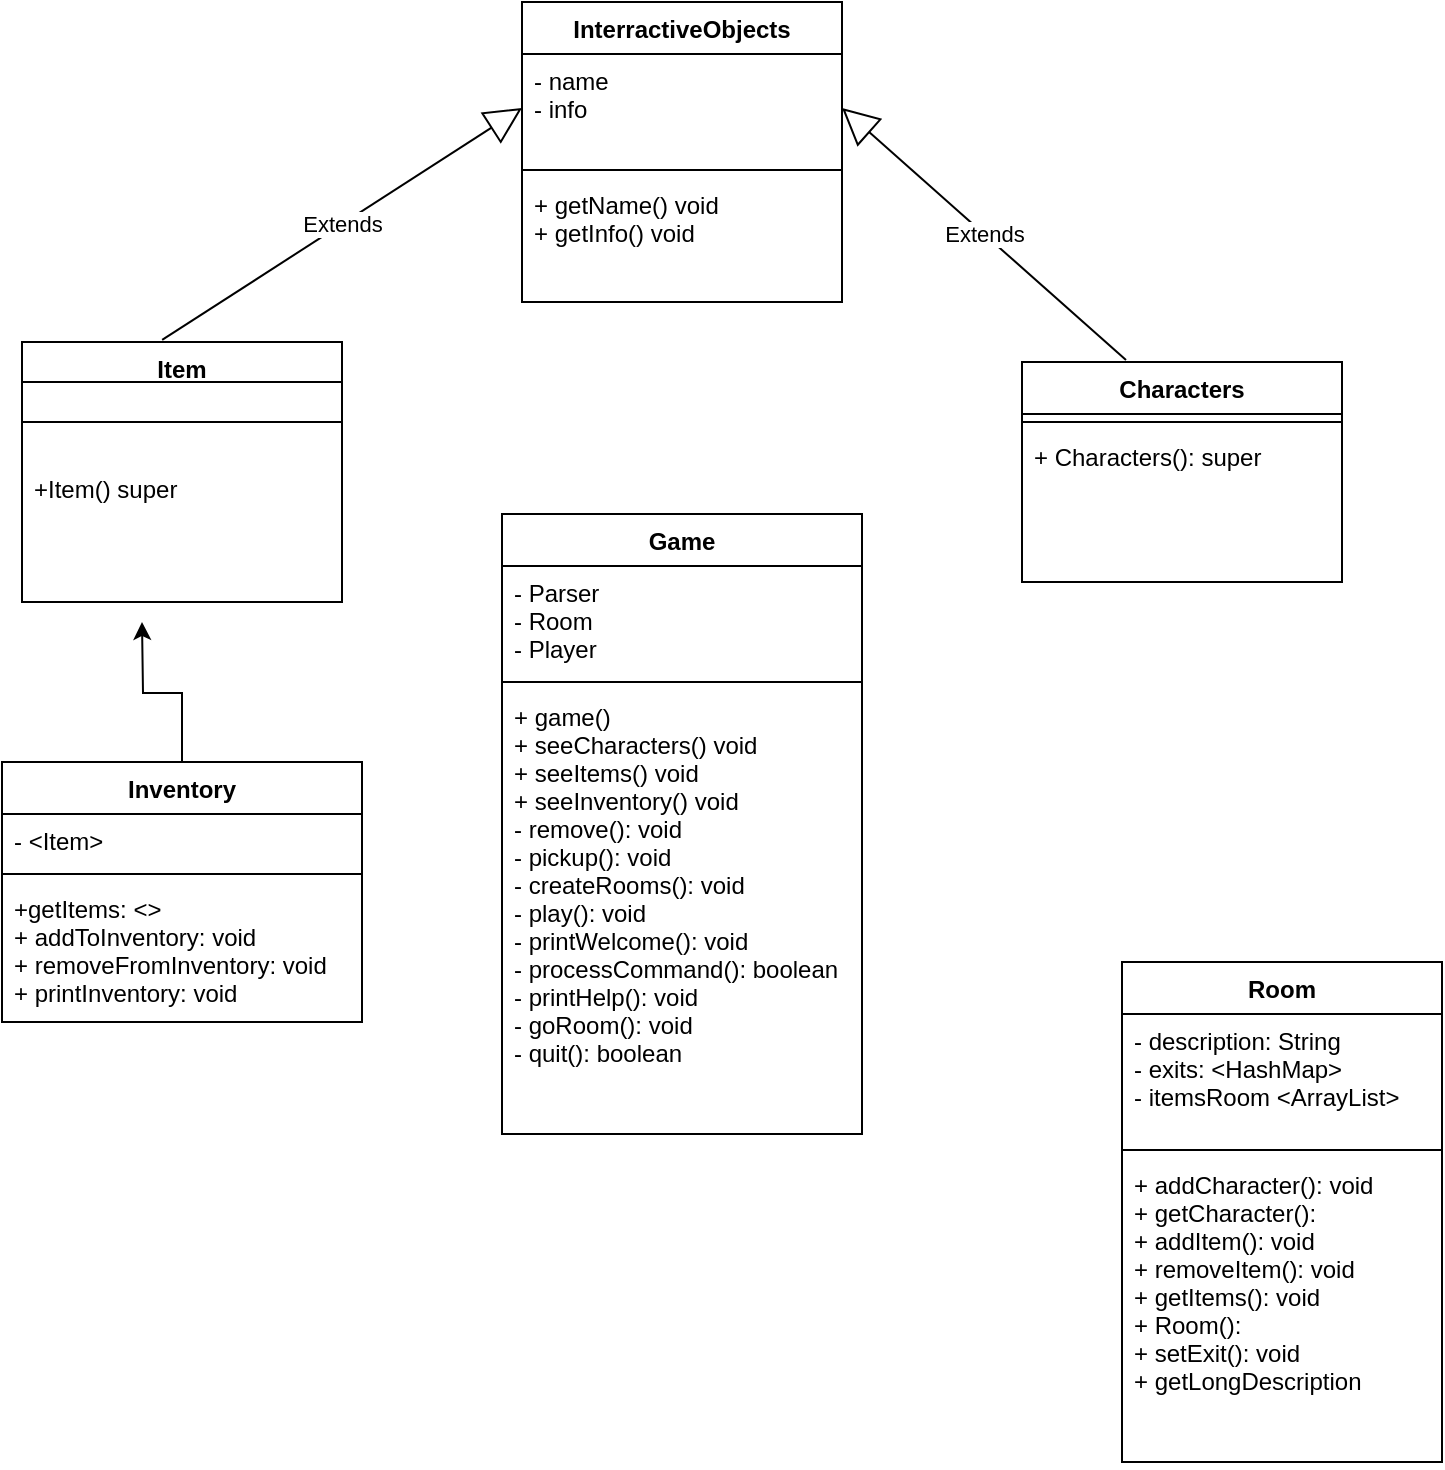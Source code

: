 <mxfile version="13.9.9" type="github">
  <diagram id="9ntyrfn0GXn9pHeFvZ6M" name="Page-1">
    <mxGraphModel dx="1422" dy="794" grid="1" gridSize="10" guides="1" tooltips="1" connect="1" arrows="1" fold="1" page="1" pageScale="1" pageWidth="827" pageHeight="1169" math="0" shadow="0">
      <root>
        <mxCell id="0" />
        <mxCell id="1" parent="0" />
        <mxCell id="3REQTL-Von2pY2Shwjhd-5" value="InterractiveObjects" style="swimlane;fontStyle=1;align=center;verticalAlign=top;childLayout=stackLayout;horizontal=1;startSize=26;horizontalStack=0;resizeParent=1;resizeParentMax=0;resizeLast=0;collapsible=1;marginBottom=0;" vertex="1" parent="1">
          <mxGeometry x="330" y="50" width="160" height="150" as="geometry" />
        </mxCell>
        <mxCell id="3REQTL-Von2pY2Shwjhd-6" value="- name&#xa;- info" style="text;strokeColor=none;fillColor=none;align=left;verticalAlign=top;spacingLeft=4;spacingRight=4;overflow=hidden;rotatable=0;points=[[0,0.5],[1,0.5]];portConstraint=eastwest;" vertex="1" parent="3REQTL-Von2pY2Shwjhd-5">
          <mxGeometry y="26" width="160" height="54" as="geometry" />
        </mxCell>
        <mxCell id="3REQTL-Von2pY2Shwjhd-7" value="" style="line;strokeWidth=1;fillColor=none;align=left;verticalAlign=middle;spacingTop=-1;spacingLeft=3;spacingRight=3;rotatable=0;labelPosition=right;points=[];portConstraint=eastwest;" vertex="1" parent="3REQTL-Von2pY2Shwjhd-5">
          <mxGeometry y="80" width="160" height="8" as="geometry" />
        </mxCell>
        <mxCell id="3REQTL-Von2pY2Shwjhd-8" value="+ getName() void&#xa;+ getInfo() void" style="text;strokeColor=none;fillColor=none;align=left;verticalAlign=top;spacingLeft=4;spacingRight=4;overflow=hidden;rotatable=0;points=[[0,0.5],[1,0.5]];portConstraint=eastwest;" vertex="1" parent="3REQTL-Von2pY2Shwjhd-5">
          <mxGeometry y="88" width="160" height="62" as="geometry" />
        </mxCell>
        <mxCell id="3REQTL-Von2pY2Shwjhd-9" value="Item" style="swimlane;fontStyle=1;align=center;verticalAlign=top;childLayout=stackLayout;horizontal=1;startSize=20;horizontalStack=0;resizeParent=1;resizeParentMax=0;resizeLast=0;collapsible=1;marginBottom=0;" vertex="1" parent="1">
          <mxGeometry x="80" y="220" width="160" height="130" as="geometry" />
        </mxCell>
        <mxCell id="3REQTL-Von2pY2Shwjhd-11" value="" style="line;strokeWidth=1;fillColor=none;align=left;verticalAlign=middle;spacingTop=-1;spacingLeft=3;spacingRight=3;rotatable=0;labelPosition=right;points=[];portConstraint=eastwest;" vertex="1" parent="3REQTL-Von2pY2Shwjhd-9">
          <mxGeometry y="20" width="160" height="40" as="geometry" />
        </mxCell>
        <mxCell id="3REQTL-Von2pY2Shwjhd-12" value="+Item() super" style="text;strokeColor=none;fillColor=none;align=left;verticalAlign=top;spacingLeft=4;spacingRight=4;overflow=hidden;rotatable=0;points=[[0,0.5],[1,0.5]];portConstraint=eastwest;" vertex="1" parent="3REQTL-Von2pY2Shwjhd-9">
          <mxGeometry y="60" width="160" height="70" as="geometry" />
        </mxCell>
        <mxCell id="3REQTL-Von2pY2Shwjhd-13" value="Extends" style="endArrow=block;endSize=16;endFill=0;html=1;entryX=0;entryY=0.5;entryDx=0;entryDy=0;exitX=0.438;exitY=-0.008;exitDx=0;exitDy=0;exitPerimeter=0;" edge="1" parent="1" source="3REQTL-Von2pY2Shwjhd-9" target="3REQTL-Von2pY2Shwjhd-6">
          <mxGeometry width="160" relative="1" as="geometry">
            <mxPoint x="100" y="110" as="sourcePoint" />
            <mxPoint x="260" y="110" as="targetPoint" />
          </mxGeometry>
        </mxCell>
        <mxCell id="3REQTL-Von2pY2Shwjhd-19" style="edgeStyle=orthogonalEdgeStyle;rounded=0;orthogonalLoop=1;jettySize=auto;html=1;" edge="1" parent="1" source="3REQTL-Von2pY2Shwjhd-14">
          <mxGeometry relative="1" as="geometry">
            <mxPoint x="140" y="360" as="targetPoint" />
          </mxGeometry>
        </mxCell>
        <mxCell id="3REQTL-Von2pY2Shwjhd-14" value="Inventory" style="swimlane;fontStyle=1;align=center;verticalAlign=top;childLayout=stackLayout;horizontal=1;startSize=26;horizontalStack=0;resizeParent=1;resizeParentMax=0;resizeLast=0;collapsible=1;marginBottom=0;" vertex="1" parent="1">
          <mxGeometry x="70" y="430" width="180" height="130" as="geometry" />
        </mxCell>
        <mxCell id="3REQTL-Von2pY2Shwjhd-15" value="- &lt;Item&gt;" style="text;strokeColor=none;fillColor=none;align=left;verticalAlign=top;spacingLeft=4;spacingRight=4;overflow=hidden;rotatable=0;points=[[0,0.5],[1,0.5]];portConstraint=eastwest;" vertex="1" parent="3REQTL-Von2pY2Shwjhd-14">
          <mxGeometry y="26" width="180" height="26" as="geometry" />
        </mxCell>
        <mxCell id="3REQTL-Von2pY2Shwjhd-16" value="" style="line;strokeWidth=1;fillColor=none;align=left;verticalAlign=middle;spacingTop=-1;spacingLeft=3;spacingRight=3;rotatable=0;labelPosition=right;points=[];portConstraint=eastwest;" vertex="1" parent="3REQTL-Von2pY2Shwjhd-14">
          <mxGeometry y="52" width="180" height="8" as="geometry" />
        </mxCell>
        <mxCell id="3REQTL-Von2pY2Shwjhd-17" value="+getItems: &lt;&gt;&#xa;+ addToInventory: void&#xa;+ removeFromInventory: void&#xa;+ printInventory: void" style="text;strokeColor=none;fillColor=none;align=left;verticalAlign=top;spacingLeft=4;spacingRight=4;overflow=hidden;rotatable=0;points=[[0,0.5],[1,0.5]];portConstraint=eastwest;" vertex="1" parent="3REQTL-Von2pY2Shwjhd-14">
          <mxGeometry y="60" width="180" height="70" as="geometry" />
        </mxCell>
        <mxCell id="3REQTL-Von2pY2Shwjhd-20" value="Characters" style="swimlane;fontStyle=1;align=center;verticalAlign=top;childLayout=stackLayout;horizontal=1;startSize=26;horizontalStack=0;resizeParent=1;resizeParentMax=0;resizeLast=0;collapsible=1;marginBottom=0;" vertex="1" parent="1">
          <mxGeometry x="580" y="230" width="160" height="110" as="geometry" />
        </mxCell>
        <mxCell id="3REQTL-Von2pY2Shwjhd-22" value="" style="line;strokeWidth=1;fillColor=none;align=left;verticalAlign=middle;spacingTop=-1;spacingLeft=3;spacingRight=3;rotatable=0;labelPosition=right;points=[];portConstraint=eastwest;" vertex="1" parent="3REQTL-Von2pY2Shwjhd-20">
          <mxGeometry y="26" width="160" height="8" as="geometry" />
        </mxCell>
        <mxCell id="3REQTL-Von2pY2Shwjhd-23" value="+ Characters(): super" style="text;strokeColor=none;fillColor=none;align=left;verticalAlign=top;spacingLeft=4;spacingRight=4;overflow=hidden;rotatable=0;points=[[0,0.5],[1,0.5]];portConstraint=eastwest;" vertex="1" parent="3REQTL-Von2pY2Shwjhd-20">
          <mxGeometry y="34" width="160" height="76" as="geometry" />
        </mxCell>
        <mxCell id="3REQTL-Von2pY2Shwjhd-24" value="Extends" style="endArrow=block;endSize=16;endFill=0;html=1;exitX=0.325;exitY=-0.009;exitDx=0;exitDy=0;exitPerimeter=0;entryX=1;entryY=0.5;entryDx=0;entryDy=0;" edge="1" parent="1" source="3REQTL-Von2pY2Shwjhd-20" target="3REQTL-Von2pY2Shwjhd-6">
          <mxGeometry width="160" relative="1" as="geometry">
            <mxPoint x="590" y="160" as="sourcePoint" />
            <mxPoint x="750" y="160" as="targetPoint" />
          </mxGeometry>
        </mxCell>
        <mxCell id="3REQTL-Von2pY2Shwjhd-25" value="Game" style="swimlane;fontStyle=1;align=center;verticalAlign=top;childLayout=stackLayout;horizontal=1;startSize=26;horizontalStack=0;resizeParent=1;resizeParentMax=0;resizeLast=0;collapsible=1;marginBottom=0;" vertex="1" parent="1">
          <mxGeometry x="320" y="306" width="180" height="310" as="geometry" />
        </mxCell>
        <mxCell id="3REQTL-Von2pY2Shwjhd-26" value="- Parser&#xa;- Room&#xa;- Player" style="text;strokeColor=none;fillColor=none;align=left;verticalAlign=top;spacingLeft=4;spacingRight=4;overflow=hidden;rotatable=0;points=[[0,0.5],[1,0.5]];portConstraint=eastwest;" vertex="1" parent="3REQTL-Von2pY2Shwjhd-25">
          <mxGeometry y="26" width="180" height="54" as="geometry" />
        </mxCell>
        <mxCell id="3REQTL-Von2pY2Shwjhd-27" value="" style="line;strokeWidth=1;fillColor=none;align=left;verticalAlign=middle;spacingTop=-1;spacingLeft=3;spacingRight=3;rotatable=0;labelPosition=right;points=[];portConstraint=eastwest;" vertex="1" parent="3REQTL-Von2pY2Shwjhd-25">
          <mxGeometry y="80" width="180" height="8" as="geometry" />
        </mxCell>
        <mxCell id="3REQTL-Von2pY2Shwjhd-28" value="+ game()&#xa;+ seeCharacters() void&#xa;+ seeItems() void&#xa;+ seeInventory() void&#xa;- remove(): void&#xa;- pickup(): void&#xa;- createRooms(): void&#xa;- play(): void&#xa;- printWelcome(): void&#xa;- processCommand(): boolean&#xa;- printHelp(): void&#xa;- goRoom(): void&#xa;- quit(): boolean&#xa;" style="text;strokeColor=none;fillColor=none;align=left;verticalAlign=top;spacingLeft=4;spacingRight=4;overflow=hidden;rotatable=0;points=[[0,0.5],[1,0.5]];portConstraint=eastwest;" vertex="1" parent="3REQTL-Von2pY2Shwjhd-25">
          <mxGeometry y="88" width="180" height="222" as="geometry" />
        </mxCell>
        <mxCell id="3REQTL-Von2pY2Shwjhd-29" value="Room" style="swimlane;fontStyle=1;align=center;verticalAlign=top;childLayout=stackLayout;horizontal=1;startSize=26;horizontalStack=0;resizeParent=1;resizeParentMax=0;resizeLast=0;collapsible=1;marginBottom=0;" vertex="1" parent="1">
          <mxGeometry x="630" y="530" width="160" height="250" as="geometry" />
        </mxCell>
        <mxCell id="3REQTL-Von2pY2Shwjhd-30" value="- description: String&#xa;- exits: &lt;HashMap&gt;&#xa;- itemsRoom &lt;ArrayList&gt;" style="text;strokeColor=none;fillColor=none;align=left;verticalAlign=top;spacingLeft=4;spacingRight=4;overflow=hidden;rotatable=0;points=[[0,0.5],[1,0.5]];portConstraint=eastwest;" vertex="1" parent="3REQTL-Von2pY2Shwjhd-29">
          <mxGeometry y="26" width="160" height="64" as="geometry" />
        </mxCell>
        <mxCell id="3REQTL-Von2pY2Shwjhd-31" value="" style="line;strokeWidth=1;fillColor=none;align=left;verticalAlign=middle;spacingTop=-1;spacingLeft=3;spacingRight=3;rotatable=0;labelPosition=right;points=[];portConstraint=eastwest;" vertex="1" parent="3REQTL-Von2pY2Shwjhd-29">
          <mxGeometry y="90" width="160" height="8" as="geometry" />
        </mxCell>
        <mxCell id="3REQTL-Von2pY2Shwjhd-32" value="+ addCharacter(): void&#xa;+ getCharacter(): &#xa;+ addItem(): void&#xa;+ removeItem(): void&#xa;+ getItems(): void&#xa;+ Room():&#xa;+ setExit(): void&#xa;+ getLongDescription" style="text;strokeColor=none;fillColor=none;align=left;verticalAlign=top;spacingLeft=4;spacingRight=4;overflow=hidden;rotatable=0;points=[[0,0.5],[1,0.5]];portConstraint=eastwest;" vertex="1" parent="3REQTL-Von2pY2Shwjhd-29">
          <mxGeometry y="98" width="160" height="152" as="geometry" />
        </mxCell>
      </root>
    </mxGraphModel>
  </diagram>
</mxfile>
